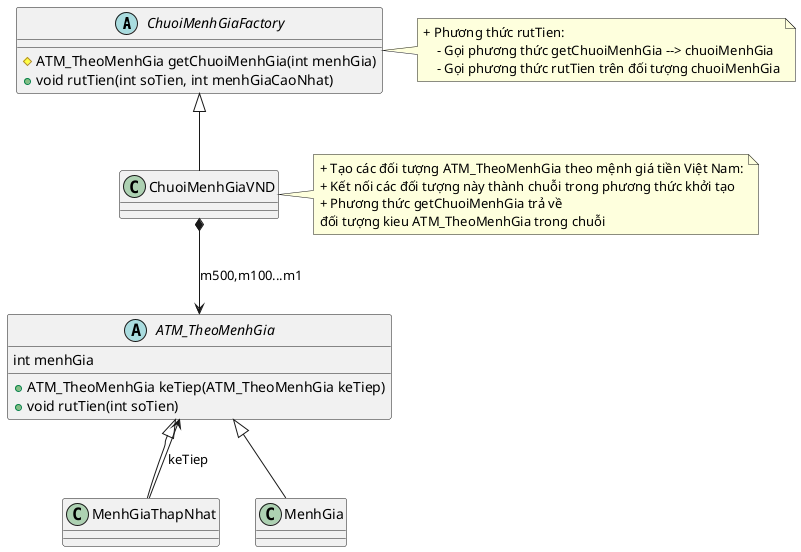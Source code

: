 @startuml
'https://plantuml.com/sequence-diagram

abstract class ChuoiMenhGiaFactory{
    # ATM_TheoMenhGia getChuoiMenhGia(int menhGia)
    + void rutTien(int soTien, int menhGiaCaoNhat)
}

class ChuoiMenhGiaVND extends ChuoiMenhGiaFactory

abstract class ATM_TheoMenhGia{
    int menhGia
    + ATM_TheoMenhGia keTiep(ATM_TheoMenhGia keTiep)
    + void rutTien(int soTien)
}

class MenhGiaThapNhat extends ATM_TheoMenhGia
class MenhGia extends ATM_TheoMenhGia

ChuoiMenhGiaVND *--> ATM_TheoMenhGia: m500,m100...m1
MenhGiaThapNhat --> ATM_TheoMenhGia:keTiep

note right of ChuoiMenhGiaFactory
    + Phương thức rutTien:
        - Gọi phương thức getChuoiMenhGia --> chuoiMenhGia
        - Gọi phương thức rutTien trên đối tượng chuoiMenhGia
end note

note right of ChuoiMenhGiaVND
    + Tạo các đối tượng ATM_TheoMenhGia theo mệnh giá tiền Việt Nam:
    + Kết nối các đối tượng này thành chuỗi trong phương thức khởi tạo
    + Phương thức getChuoiMenhGia trả về
    đối tượng kieu ATM_TheoMenhGia trong chuỗi
end note

@enduml